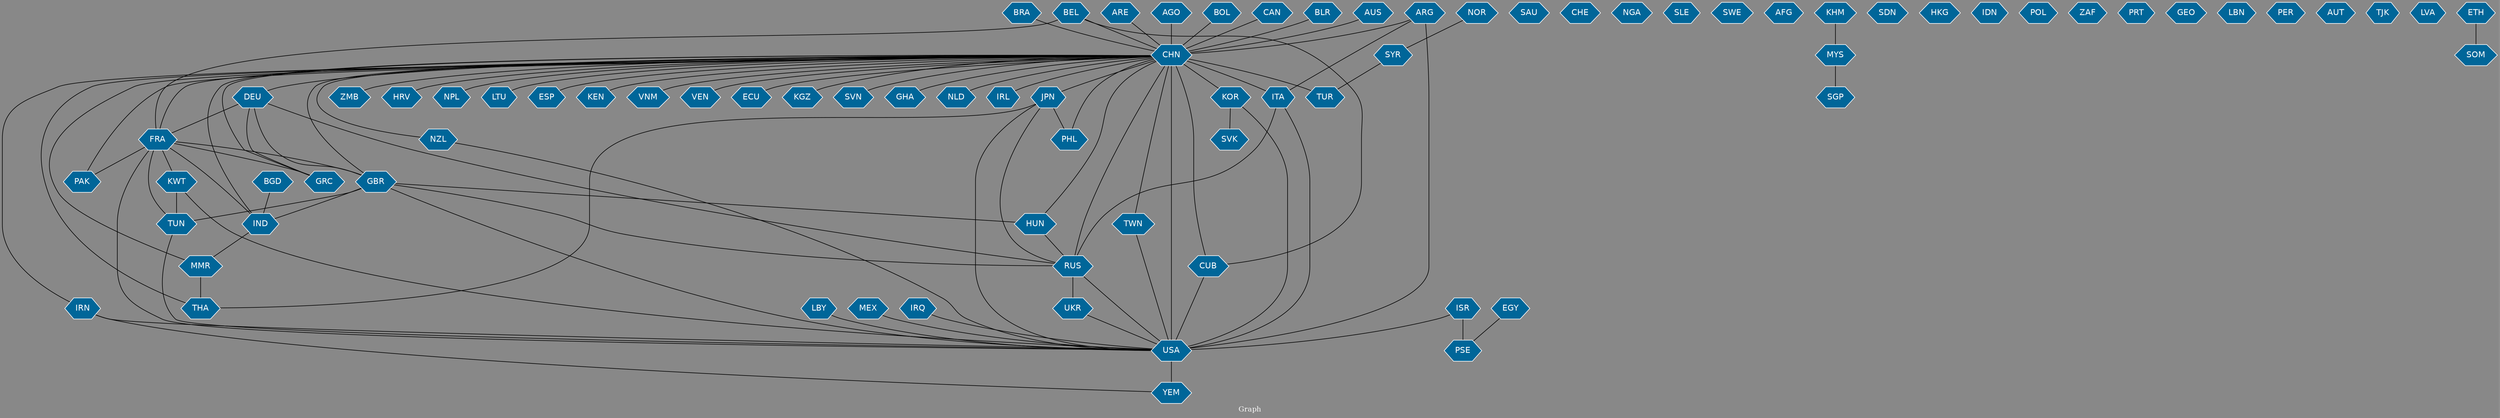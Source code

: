 // Countries together in item graph
graph {
	graph [bgcolor="#888888" fontcolor=white fontsize=12 label="Graph" outputorder=edgesfirst overlap=prism]
	node [color=white fillcolor="#006699" fontcolor=white fontname=Helvetica shape=hexagon style=filled]
	edge [arrowhead=open color=black fontcolor=white fontname=Courier fontsize=12]
		CHN [label=CHN]
		USA [label=USA]
		IND [label=IND]
		MMR [label=MMR]
		GRC [label=GRC]
		FRA [label=FRA]
		DEU [label=DEU]
		AUS [label=AUS]
		RUS [label=RUS]
		GBR [label=GBR]
		BRA [label=BRA]
		JPN [label=JPN]
		KOR [label=KOR]
		ITA [label=ITA]
		SAU [label=SAU]
		BEL [label=BEL]
		KWT [label=KWT]
		TUN [label=TUN]
		PSE [label=PSE]
		CHE [label=CHE]
		PHL [label=PHL]
		NGA [label=NGA]
		ZMB [label=ZMB]
		HRV [label=HRV]
		ARE [label=ARE]
		CUB [label=CUB]
		SLE [label=SLE]
		AGO [label=AGO]
		UKR [label=UKR]
		SWE [label=SWE]
		PAK [label=PAK]
		IRN [label=IRN]
		NZL [label=NZL]
		AFG [label=AFG]
		MYS [label=MYS]
		KHM [label=KHM]
		SDN [label=SDN]
		THA [label=THA]
		NPL [label=NPL]
		YEM [label=YEM]
		HKG [label=HKG]
		SGP [label=SGP]
		LBY [label=LBY]
		TUR [label=TUR]
		MEX [label=MEX]
		LTU [label=LTU]
		BOL [label=BOL]
		IDN [label=IDN]
		ESP [label=ESP]
		KEN [label=KEN]
		IRQ [label=IRQ]
		VNM [label=VNM]
		POL [label=POL]
		ZAF [label=ZAF]
		PRT [label=PRT]
		EGY [label=EGY]
		VEN [label=VEN]
		ECU [label=ECU]
		ISR [label=ISR]
		HUN [label=HUN]
		CAN [label=CAN]
		KGZ [label=KGZ]
		ARG [label=ARG]
		GEO [label=GEO]
		SYR [label=SYR]
		LBN [label=LBN]
		BGD [label=BGD]
		PER [label=PER]
		AUT [label=AUT]
		SVN [label=SVN]
		TWN [label=TWN]
		GHA [label=GHA]
		TJK [label=TJK]
		BLR [label=BLR]
		LVA [label=LVA]
		ETH [label=ETH]
		SOM [label=SOM]
		NOR [label=NOR]
		SVK [label=SVK]
		NLD [label=NLD]
		IRL [label=IRL]
			SYR -- TUR [weight=1]
			CHN -- NPL [weight=4]
			ARG -- USA [weight=1]
			ETH -- SOM [weight=1]
			CHN -- TUR [weight=1]
			GBR -- TUN [weight=1]
			KWT -- TUN [weight=1]
			ITA -- RUS [weight=1]
			KWT -- USA [weight=1]
			FRA -- IND [weight=1]
			DEU -- GBR [weight=1]
			JPN -- PHL [weight=3]
			CHN -- DEU [weight=2]
			BEL -- FRA [weight=1]
			LBY -- USA [weight=1]
			USA -- YEM [weight=3]
			CHN -- HUN [weight=2]
			CHN -- ESP [weight=1]
			ARG -- CHN [weight=1]
			CHN -- GRC [weight=2]
			DEU -- RUS [weight=1]
			JPN -- USA [weight=3]
			KOR -- USA [weight=2]
			CHN -- USA [weight=98]
			JPN -- THA [weight=2]
			EGY -- PSE [weight=1]
			CHN -- GBR [weight=9]
			CHN -- IND [weight=3]
			CHN -- TWN [weight=1]
			NOR -- SYR [weight=1]
			CHN -- GHA [weight=1]
			CHN -- RUS [weight=20]
			CAN -- CHN [weight=3]
			GBR -- IND [weight=1]
			CHN -- JPN [weight=19]
			CHN -- VEN [weight=1]
			BEL -- CUB [weight=1]
			UKR -- USA [weight=1]
			BGD -- IND [weight=1]
			CHN -- IRL [weight=1]
			BLR -- CHN [weight=1]
			CHN -- FRA [weight=12]
			ISR -- USA [weight=1]
			DEU -- GRC [weight=1]
			BEL -- CHN [weight=8]
			GBR -- RUS [weight=1]
			FRA -- GRC [weight=1]
			ISR -- PSE [weight=3]
			IRN -- YEM [weight=1]
			KHM -- MYS [weight=1]
			CHN -- CUB [weight=2]
			TUN -- USA [weight=1]
			CHN -- ZMB [weight=1]
			FRA -- USA [weight=5]
			DEU -- FRA [weight=1]
			CHN -- THA [weight=2]
			FRA -- KWT [weight=1]
			FRA -- GBR [weight=1]
			CHN -- KEN [weight=1]
			CHN -- SVN [weight=1]
			BOL -- CHN [weight=1]
			CHN -- NZL [weight=1]
			TWN -- USA [weight=1]
			CHN -- ITA [weight=6]
			ARG -- ITA [weight=1]
			CHN -- MMR [weight=3]
			CHN -- KGZ [weight=1]
			NZL -- USA [weight=1]
			AGO -- CHN [weight=3]
			CHN -- PHL [weight=7]
			CHN -- LTU [weight=1]
			RUS -- UKR [weight=1]
			ITA -- USA [weight=1]
			IRN -- USA [weight=1]
			CHN -- HRV [weight=1]
			CHN -- KOR [weight=4]
			GBR -- HUN [weight=1]
			GBR -- USA [weight=1]
			FRA -- PAK [weight=1]
			MEX -- USA [weight=1]
			IND -- MMR [weight=1]
			CHN -- NLD [weight=1]
			IRQ -- USA [weight=2]
			CHN -- IRN [weight=1]
			ARE -- CHN [weight=1]
			HUN -- RUS [weight=1]
			MYS -- SGP [weight=1]
			MMR -- THA [weight=1]
			CHN -- ECU [weight=1]
			RUS -- USA [weight=3]
			JPN -- RUS [weight=1]
			CUB -- USA [weight=3]
			CHN -- VNM [weight=1]
			BRA -- CHN [weight=3]
			AUS -- CHN [weight=3]
			CHN -- PAK [weight=1]
			FRA -- TUN [weight=2]
			KOR -- SVK [weight=1]
}